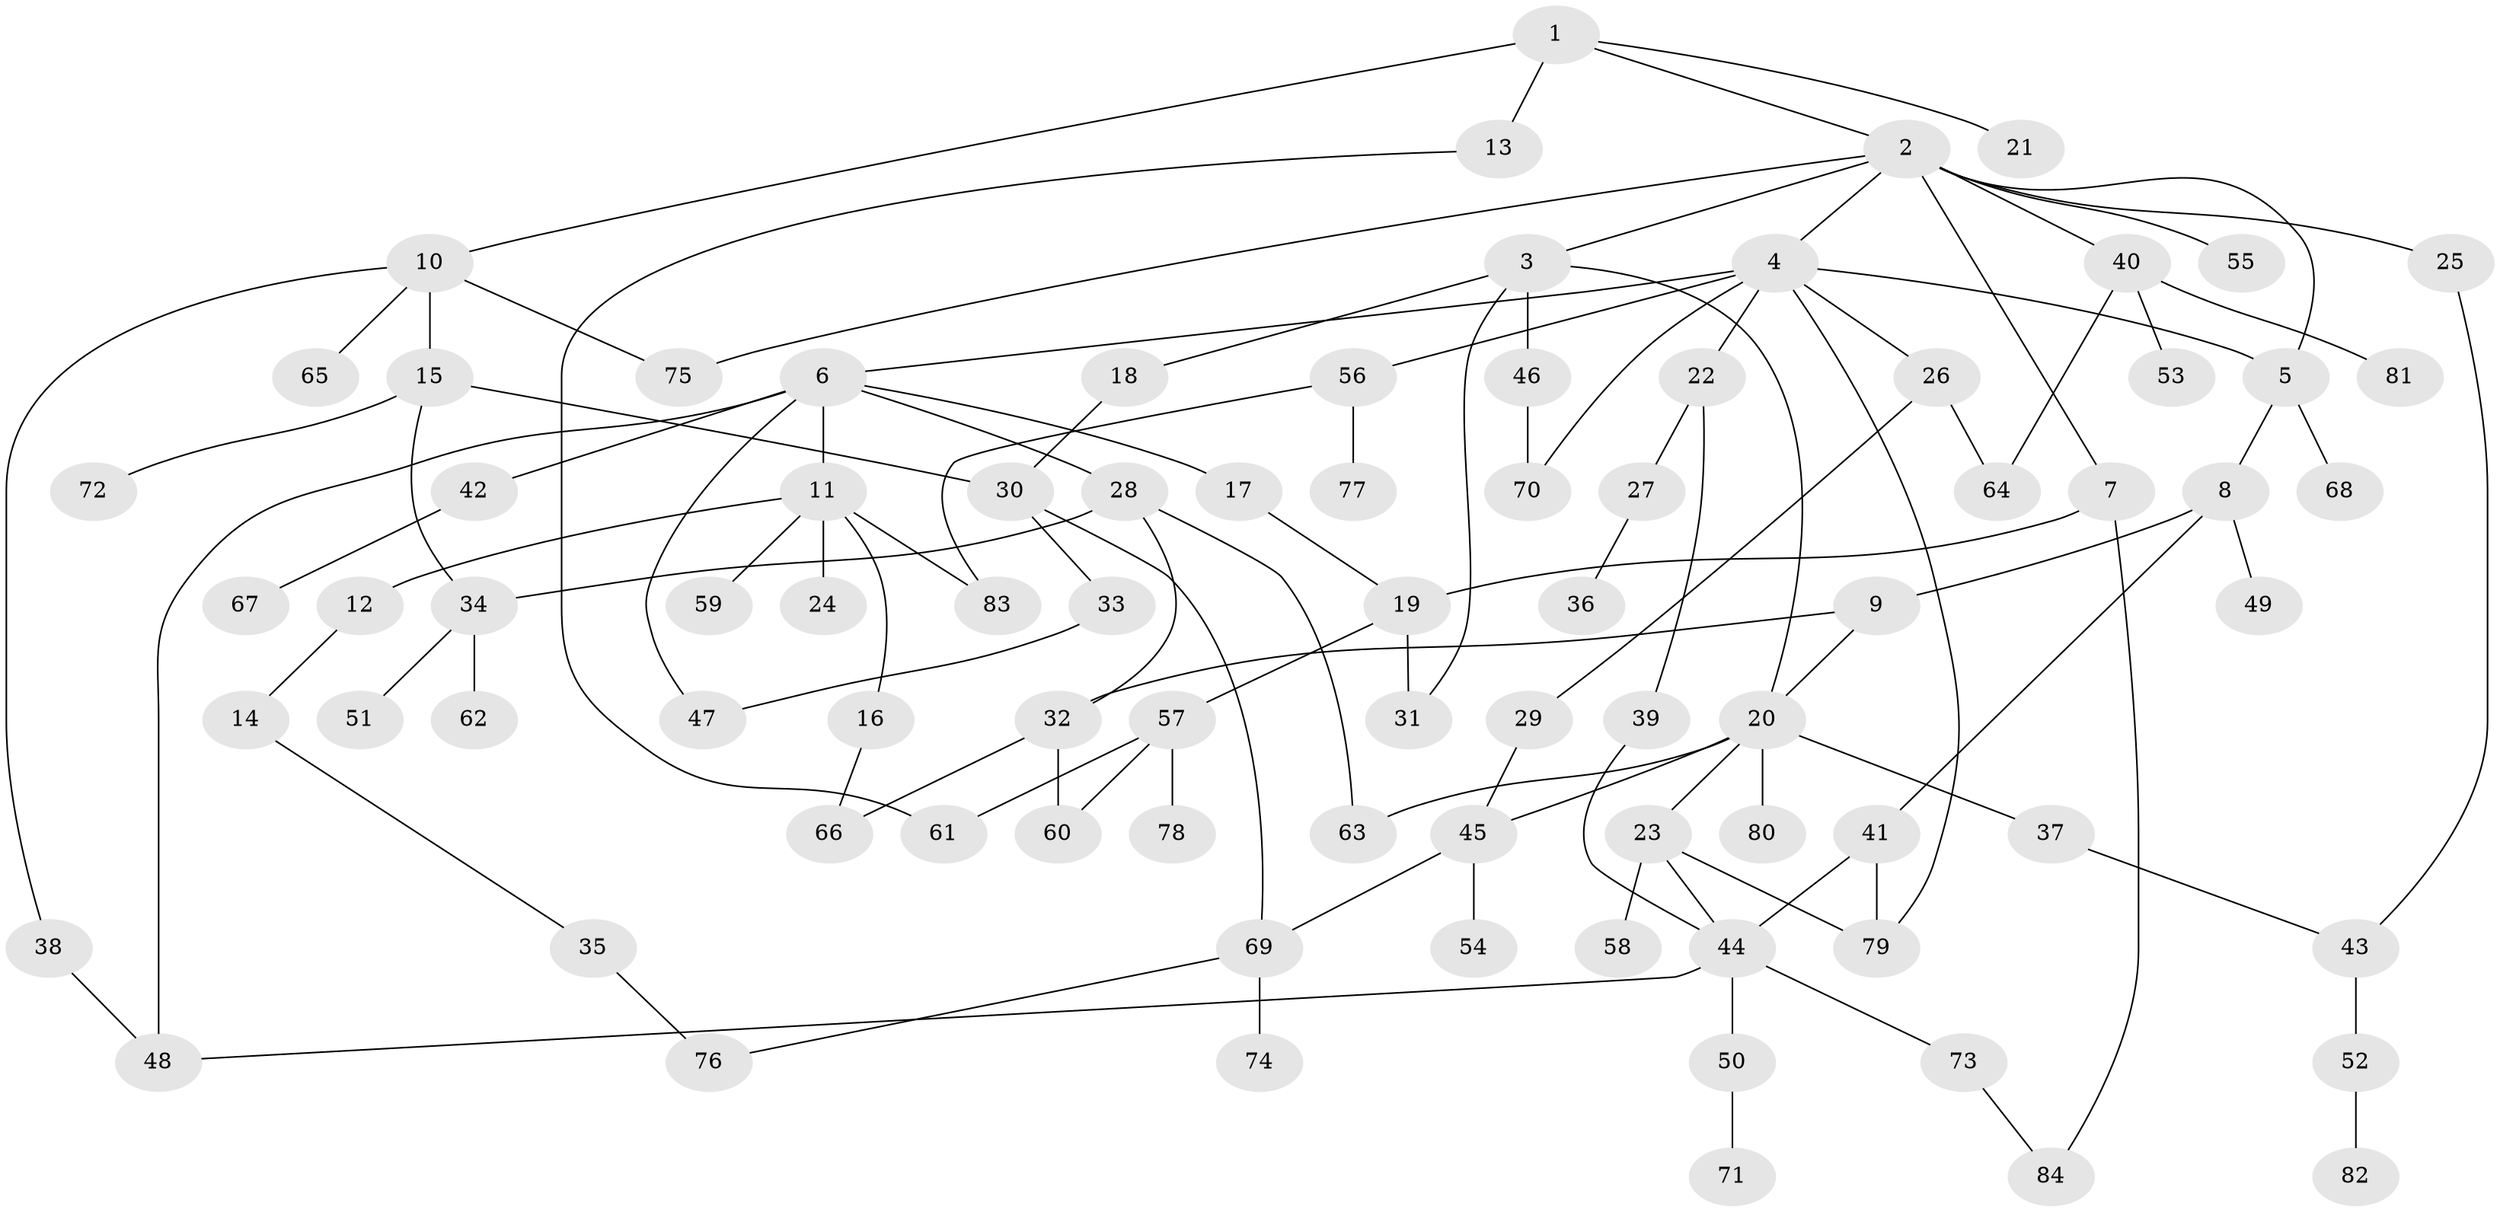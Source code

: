 // Generated by graph-tools (version 1.1) at 2025/10/02/27/25 16:10:54]
// undirected, 84 vertices, 110 edges
graph export_dot {
graph [start="1"]
  node [color=gray90,style=filled];
  1;
  2;
  3;
  4;
  5;
  6;
  7;
  8;
  9;
  10;
  11;
  12;
  13;
  14;
  15;
  16;
  17;
  18;
  19;
  20;
  21;
  22;
  23;
  24;
  25;
  26;
  27;
  28;
  29;
  30;
  31;
  32;
  33;
  34;
  35;
  36;
  37;
  38;
  39;
  40;
  41;
  42;
  43;
  44;
  45;
  46;
  47;
  48;
  49;
  50;
  51;
  52;
  53;
  54;
  55;
  56;
  57;
  58;
  59;
  60;
  61;
  62;
  63;
  64;
  65;
  66;
  67;
  68;
  69;
  70;
  71;
  72;
  73;
  74;
  75;
  76;
  77;
  78;
  79;
  80;
  81;
  82;
  83;
  84;
  1 -- 2;
  1 -- 10;
  1 -- 13;
  1 -- 21;
  2 -- 3;
  2 -- 4;
  2 -- 7;
  2 -- 25;
  2 -- 40;
  2 -- 55;
  2 -- 75;
  2 -- 5;
  3 -- 18;
  3 -- 31;
  3 -- 46;
  3 -- 20;
  4 -- 5;
  4 -- 6;
  4 -- 22;
  4 -- 26;
  4 -- 56;
  4 -- 70;
  4 -- 79;
  5 -- 8;
  5 -- 68;
  6 -- 11;
  6 -- 17;
  6 -- 28;
  6 -- 42;
  6 -- 47;
  6 -- 48;
  7 -- 19;
  7 -- 84;
  8 -- 9;
  8 -- 41;
  8 -- 49;
  9 -- 20;
  9 -- 32;
  10 -- 15;
  10 -- 38;
  10 -- 65;
  10 -- 75;
  11 -- 12;
  11 -- 16;
  11 -- 24;
  11 -- 59;
  11 -- 83;
  12 -- 14;
  13 -- 61;
  14 -- 35;
  15 -- 72;
  15 -- 30;
  15 -- 34;
  16 -- 66;
  17 -- 19;
  18 -- 30;
  19 -- 57;
  19 -- 31;
  20 -- 23;
  20 -- 37;
  20 -- 63;
  20 -- 80;
  20 -- 45;
  22 -- 27;
  22 -- 39;
  23 -- 44;
  23 -- 58;
  23 -- 79;
  25 -- 43;
  26 -- 29;
  26 -- 64;
  27 -- 36;
  28 -- 32;
  28 -- 34;
  28 -- 63;
  29 -- 45;
  30 -- 33;
  30 -- 69;
  32 -- 66;
  32 -- 60;
  33 -- 47;
  34 -- 51;
  34 -- 62;
  35 -- 76;
  37 -- 43;
  38 -- 48;
  39 -- 44;
  40 -- 53;
  40 -- 81;
  40 -- 64;
  41 -- 79;
  41 -- 44;
  42 -- 67;
  43 -- 52;
  44 -- 50;
  44 -- 73;
  44 -- 48;
  45 -- 54;
  45 -- 69;
  46 -- 70;
  50 -- 71;
  52 -- 82;
  56 -- 77;
  56 -- 83;
  57 -- 60;
  57 -- 61;
  57 -- 78;
  69 -- 74;
  69 -- 76;
  73 -- 84;
}
